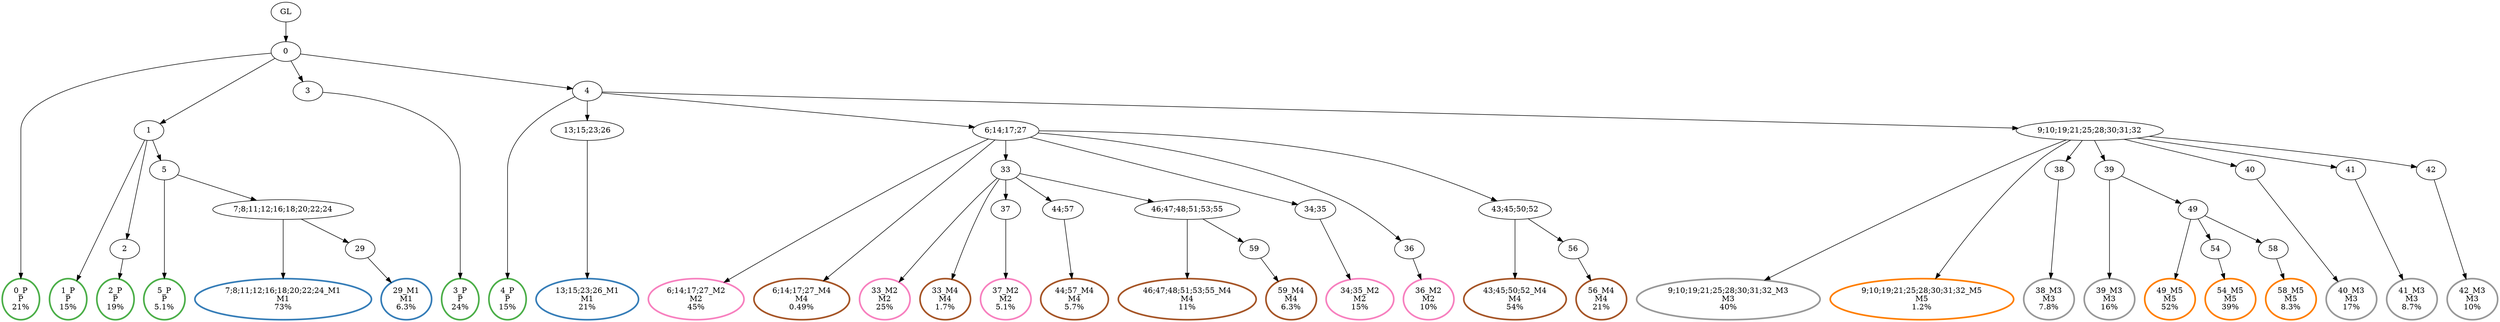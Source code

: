 digraph T {
	{
		rank=same
		57 [penwidth=3,colorscheme=set19,color=3,label="0_P\nP\n21%"]
		55 [penwidth=3,colorscheme=set19,color=3,label="1_P\nP\n15%"]
		53 [penwidth=3,colorscheme=set19,color=3,label="2_P\nP\n19%"]
		51 [penwidth=3,colorscheme=set19,color=3,label="5_P\nP\n5.1%"]
		49 [penwidth=3,colorscheme=set19,color=3,label="3_P\nP\n24%"]
		47 [penwidth=3,colorscheme=set19,color=3,label="4_P\nP\n15%"]
		45 [penwidth=3,colorscheme=set19,color=2,label="7;8;11;12;16;18;20;22;24_M1\nM1\n73%"]
		43 [penwidth=3,colorscheme=set19,color=2,label="29_M1\nM1\n6.3%"]
		41 [penwidth=3,colorscheme=set19,color=2,label="13;15;23;26_M1\nM1\n21%"]
		39 [penwidth=3,colorscheme=set19,color=8,label="6;14;17;27_M2\nM2\n45%"]
		37 [penwidth=3,colorscheme=set19,color=8,label="33_M2\nM2\n25%"]
		35 [penwidth=3,colorscheme=set19,color=8,label="37_M2\nM2\n5.1%"]
		33 [penwidth=3,colorscheme=set19,color=8,label="34;35_M2\nM2\n15%"]
		31 [penwidth=3,colorscheme=set19,color=8,label="36_M2\nM2\n10%"]
		29 [penwidth=3,colorscheme=set19,color=9,label="9;10;19;21;25;28;30;31;32_M3\nM3\n40%"]
		27 [penwidth=3,colorscheme=set19,color=9,label="38_M3\nM3\n7.8%"]
		25 [penwidth=3,colorscheme=set19,color=9,label="39_M3\nM3\n16%"]
		23 [penwidth=3,colorscheme=set19,color=9,label="40_M3\nM3\n17%"]
		21 [penwidth=3,colorscheme=set19,color=9,label="41_M3\nM3\n8.7%"]
		19 [penwidth=3,colorscheme=set19,color=9,label="42_M3\nM3\n10%"]
		18 [penwidth=3,colorscheme=set19,color=7,label="6;14;17;27_M4\nM4\n0.49%"]
		17 [penwidth=3,colorscheme=set19,color=7,label="33_M4\nM4\n1.7%"]
		15 [penwidth=3,colorscheme=set19,color=7,label="44;57_M4\nM4\n5.7%"]
		13 [penwidth=3,colorscheme=set19,color=7,label="46;47;48;51;53;55_M4\nM4\n11%"]
		11 [penwidth=3,colorscheme=set19,color=7,label="59_M4\nM4\n6.3%"]
		9 [penwidth=3,colorscheme=set19,color=7,label="43;45;50;52_M4\nM4\n54%"]
		7 [penwidth=3,colorscheme=set19,color=7,label="56_M4\nM4\n21%"]
		6 [penwidth=3,colorscheme=set19,color=5,label="9;10;19;21;25;28;30;31;32_M5\nM5\n1.2%"]
		4 [penwidth=3,colorscheme=set19,color=5,label="49_M5\nM5\n52%"]
		2 [penwidth=3,colorscheme=set19,color=5,label="54_M5\nM5\n39%"]
		0 [penwidth=3,colorscheme=set19,color=5,label="58_M5\nM5\n8.3%"]
	}
	59 [label="GL"]
	58 [label="0"]
	56 [label="1"]
	54 [label="2"]
	52 [label="5"]
	50 [label="3"]
	48 [label="4"]
	46 [label="7;8;11;12;16;18;20;22;24"]
	44 [label="29"]
	42 [label="13;15;23;26"]
	40 [label="6;14;17;27"]
	38 [label="33"]
	36 [label="37"]
	34 [label="34;35"]
	32 [label="36"]
	30 [label="9;10;19;21;25;28;30;31;32"]
	28 [label="38"]
	26 [label="39"]
	24 [label="40"]
	22 [label="41"]
	20 [label="42"]
	16 [label="44;57"]
	14 [label="46;47;48;51;53;55"]
	12 [label="59"]
	10 [label="43;45;50;52"]
	8 [label="56"]
	5 [label="49"]
	3 [label="54"]
	1 [label="58"]
	59 -> 58
	58 -> 57
	58 -> 56
	58 -> 50
	58 -> 48
	56 -> 55
	56 -> 54
	56 -> 52
	54 -> 53
	52 -> 51
	52 -> 46
	50 -> 49
	48 -> 47
	48 -> 42
	48 -> 40
	48 -> 30
	46 -> 45
	46 -> 44
	44 -> 43
	42 -> 41
	40 -> 39
	40 -> 38
	40 -> 34
	40 -> 32
	40 -> 18
	40 -> 10
	38 -> 37
	38 -> 36
	38 -> 17
	38 -> 16
	38 -> 14
	36 -> 35
	34 -> 33
	32 -> 31
	30 -> 29
	30 -> 28
	30 -> 26
	30 -> 24
	30 -> 22
	30 -> 20
	30 -> 6
	28 -> 27
	26 -> 25
	26 -> 5
	24 -> 23
	22 -> 21
	20 -> 19
	16 -> 15
	14 -> 13
	14 -> 12
	12 -> 11
	10 -> 9
	10 -> 8
	8 -> 7
	5 -> 4
	5 -> 3
	5 -> 1
	3 -> 2
	1 -> 0
}

